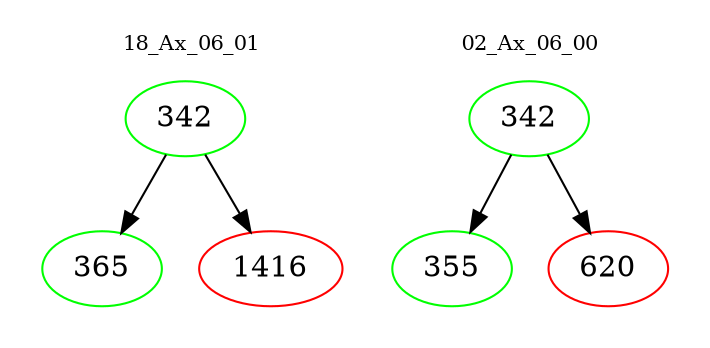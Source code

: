 digraph{
subgraph cluster_0 {
color = white
label = "18_Ax_06_01";
fontsize=10;
T0_342 [label="342", color="green"]
T0_342 -> T0_365 [color="black"]
T0_365 [label="365", color="green"]
T0_342 -> T0_1416 [color="black"]
T0_1416 [label="1416", color="red"]
}
subgraph cluster_1 {
color = white
label = "02_Ax_06_00";
fontsize=10;
T1_342 [label="342", color="green"]
T1_342 -> T1_355 [color="black"]
T1_355 [label="355", color="green"]
T1_342 -> T1_620 [color="black"]
T1_620 [label="620", color="red"]
}
}

